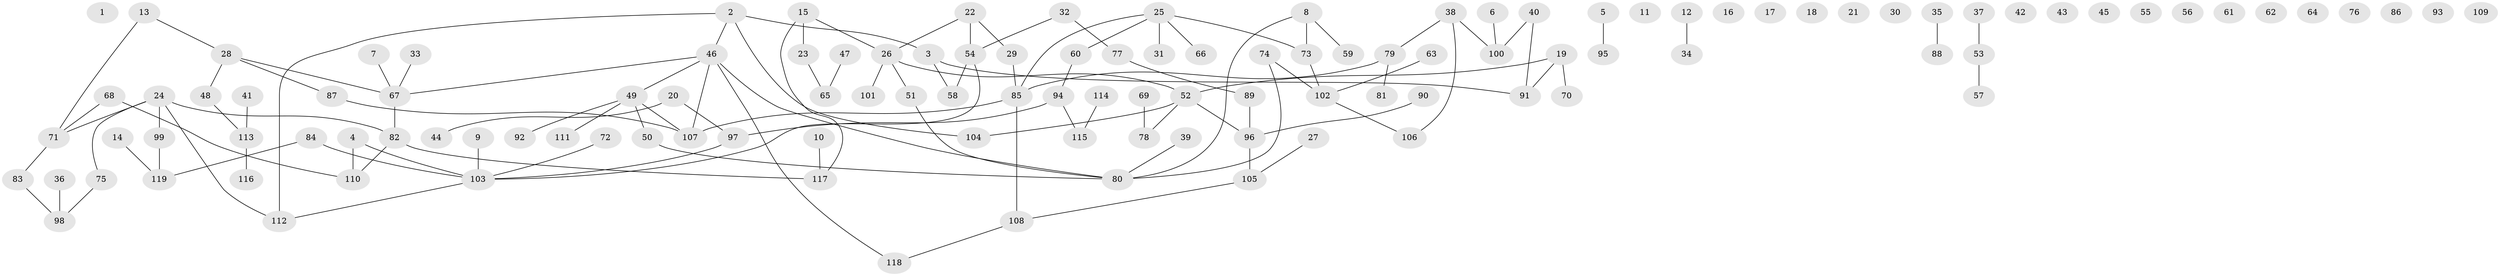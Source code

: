 // coarse degree distribution, {0: 0.2619047619047619, 5: 0.07142857142857142, 3: 0.08333333333333333, 7: 0.023809523809523808, 2: 0.15476190476190477, 1: 0.2857142857142857, 4: 0.09523809523809523, 8: 0.011904761904761904, 9: 0.011904761904761904}
// Generated by graph-tools (version 1.1) at 2025/41/03/06/25 10:41:23]
// undirected, 119 vertices, 118 edges
graph export_dot {
graph [start="1"]
  node [color=gray90,style=filled];
  1;
  2;
  3;
  4;
  5;
  6;
  7;
  8;
  9;
  10;
  11;
  12;
  13;
  14;
  15;
  16;
  17;
  18;
  19;
  20;
  21;
  22;
  23;
  24;
  25;
  26;
  27;
  28;
  29;
  30;
  31;
  32;
  33;
  34;
  35;
  36;
  37;
  38;
  39;
  40;
  41;
  42;
  43;
  44;
  45;
  46;
  47;
  48;
  49;
  50;
  51;
  52;
  53;
  54;
  55;
  56;
  57;
  58;
  59;
  60;
  61;
  62;
  63;
  64;
  65;
  66;
  67;
  68;
  69;
  70;
  71;
  72;
  73;
  74;
  75;
  76;
  77;
  78;
  79;
  80;
  81;
  82;
  83;
  84;
  85;
  86;
  87;
  88;
  89;
  90;
  91;
  92;
  93;
  94;
  95;
  96;
  97;
  98;
  99;
  100;
  101;
  102;
  103;
  104;
  105;
  106;
  107;
  108;
  109;
  110;
  111;
  112;
  113;
  114;
  115;
  116;
  117;
  118;
  119;
  2 -- 3;
  2 -- 46;
  2 -- 104;
  2 -- 112;
  3 -- 58;
  3 -- 91;
  4 -- 103;
  4 -- 110;
  5 -- 95;
  6 -- 100;
  7 -- 67;
  8 -- 59;
  8 -- 73;
  8 -- 80;
  9 -- 103;
  10 -- 117;
  12 -- 34;
  13 -- 28;
  13 -- 71;
  14 -- 119;
  15 -- 23;
  15 -- 26;
  15 -- 117;
  19 -- 52;
  19 -- 70;
  19 -- 91;
  20 -- 44;
  20 -- 97;
  22 -- 26;
  22 -- 29;
  22 -- 54;
  23 -- 65;
  24 -- 71;
  24 -- 75;
  24 -- 82;
  24 -- 99;
  24 -- 112;
  25 -- 31;
  25 -- 60;
  25 -- 66;
  25 -- 73;
  25 -- 85;
  26 -- 51;
  26 -- 52;
  26 -- 101;
  27 -- 105;
  28 -- 48;
  28 -- 67;
  28 -- 87;
  29 -- 85;
  32 -- 54;
  32 -- 77;
  33 -- 67;
  35 -- 88;
  36 -- 98;
  37 -- 53;
  38 -- 79;
  38 -- 100;
  38 -- 106;
  39 -- 80;
  40 -- 91;
  40 -- 100;
  41 -- 113;
  46 -- 49;
  46 -- 67;
  46 -- 80;
  46 -- 107;
  46 -- 118;
  47 -- 65;
  48 -- 113;
  49 -- 50;
  49 -- 92;
  49 -- 107;
  49 -- 111;
  50 -- 80;
  51 -- 80;
  52 -- 78;
  52 -- 96;
  52 -- 104;
  53 -- 57;
  54 -- 58;
  54 -- 103;
  60 -- 94;
  63 -- 102;
  67 -- 82;
  68 -- 71;
  68 -- 110;
  69 -- 78;
  71 -- 83;
  72 -- 103;
  73 -- 102;
  74 -- 80;
  74 -- 102;
  75 -- 98;
  77 -- 89;
  79 -- 81;
  79 -- 85;
  82 -- 110;
  82 -- 117;
  83 -- 98;
  84 -- 103;
  84 -- 119;
  85 -- 107;
  85 -- 108;
  87 -- 107;
  89 -- 96;
  90 -- 96;
  94 -- 97;
  94 -- 115;
  96 -- 105;
  97 -- 103;
  99 -- 119;
  102 -- 106;
  103 -- 112;
  105 -- 108;
  108 -- 118;
  113 -- 116;
  114 -- 115;
}
